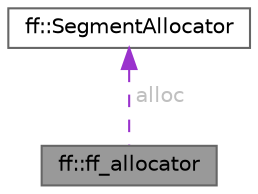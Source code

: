 digraph "ff::ff_allocator"
{
 // LATEX_PDF_SIZE
  bgcolor="transparent";
  edge [fontname=Helvetica,fontsize=10,labelfontname=Helvetica,labelfontsize=10];
  node [fontname=Helvetica,fontsize=10,shape=box,height=0.2,width=0.4];
  Node1 [id="Node000001",label="ff::ff_allocator",height=0.2,width=0.4,color="gray40", fillcolor="grey60", style="filled", fontcolor="black",tooltip="The ff_allocator, based on the idea of the Slab allocator"];
  Node2 -> Node1 [id="edge1_Node000001_Node000002",dir="back",color="darkorchid3",style="dashed",tooltip=" ",label=" alloc",fontcolor="grey" ];
  Node2 [id="Node000002",label="ff::SegmentAllocator",height=0.2,width=0.4,color="gray40", fillcolor="white", style="filled",URL="$classff_1_1_segment_allocator.html",tooltip=" "];
}
